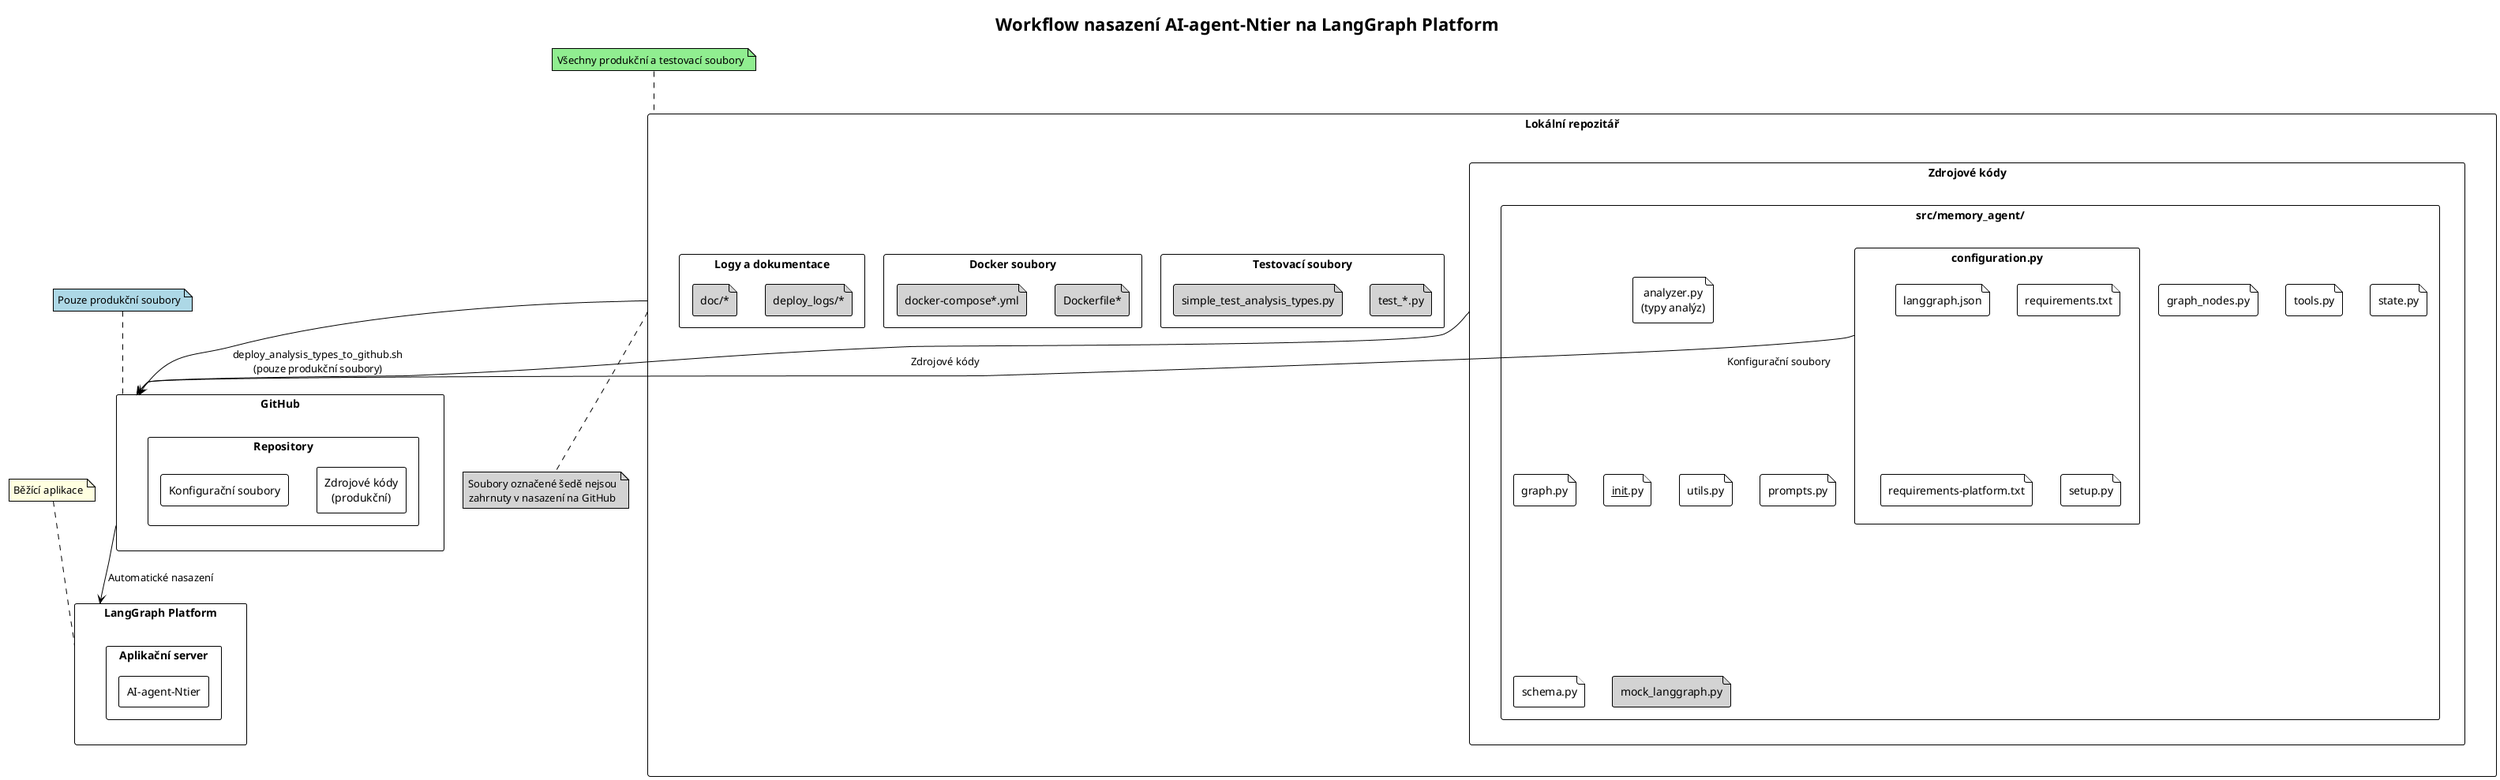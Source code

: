 @startuml "deployment-workflow"
!theme plain
skinparam defaultTextAlignment center

title "Workflow nasazení AI-agent-Ntier na LangGraph Platform"

rectangle "Lokální repozitář" as local {
  rectangle "Zdrojové kódy" as src {
    rectangle "src/memory_agent/" as srcFolder {
      file "analyzer.py\n(typy analýz)" as analyzer
      file "graph_nodes.py" as nodes
      file "tools.py" as tools
      file "state.py" as state
      file "graph.py" as graph
      file "__init__.py" as init
      file "utils.py" as utils
      file "prompts.py" as prompts
      file "configuration.py" as config
      file "schema.py" as schema
      file "mock_langgraph.py" as mockLanggraph #lightgrey
    }
  }
  
  rectangle "Konfigurační soubory" as config {
    file "langgraph.json" as langGraphJson
    file "requirements.txt" as reqTxt
    file "requirements-platform.txt" as reqPlatform
    file "setup.py" as setupPy
  }
  
  rectangle "Testovací soubory" as tests {
    file "test_*.py" as testFiles #lightgrey
    file "simple_test_analysis_types.py" as simpleTester #lightgrey
  }
  
  rectangle "Docker soubory" as docker {
    file "Dockerfile*" as dockerfile #lightgrey
    file "docker-compose*.yml" as dockerCompose #lightgrey
  }
  
  rectangle "Logy a dokumentace" as docs {
    file "deploy_logs/*" as deployLogs #lightgrey
    file "doc/*" as docFiles #lightgrey
  }
}

rectangle "GitHub" as github {
  rectangle "Repository" as repo {
    rectangle "Zdrojové kódy\n(produkční)" as githubSrc
    rectangle "Konfigurační soubory" as githubConfig
  }
}

rectangle "LangGraph Platform" as platform {
  rectangle "Aplikační server" as server {
    rectangle "AI-agent-Ntier" as deployedApp
  }
}

local --> github : deploy_analysis_types_to_github.sh\n(pouze produkční soubory)
github --> platform : Automatické nasazení

note top of local #lightgreen: Všechny produkční a testovací soubory
note top of github #lightblue: Pouze produkční soubory
note top of platform #lightyellow: Běžící aplikace

note bottom of local #lightgrey: Soubory označené šedě nejsou\nzahrnuty v nasazení na GitHub

' Nasazované soubory
src --> github : Zdrojové kódy
config --> github : Konfigurační soubory

@enduml
